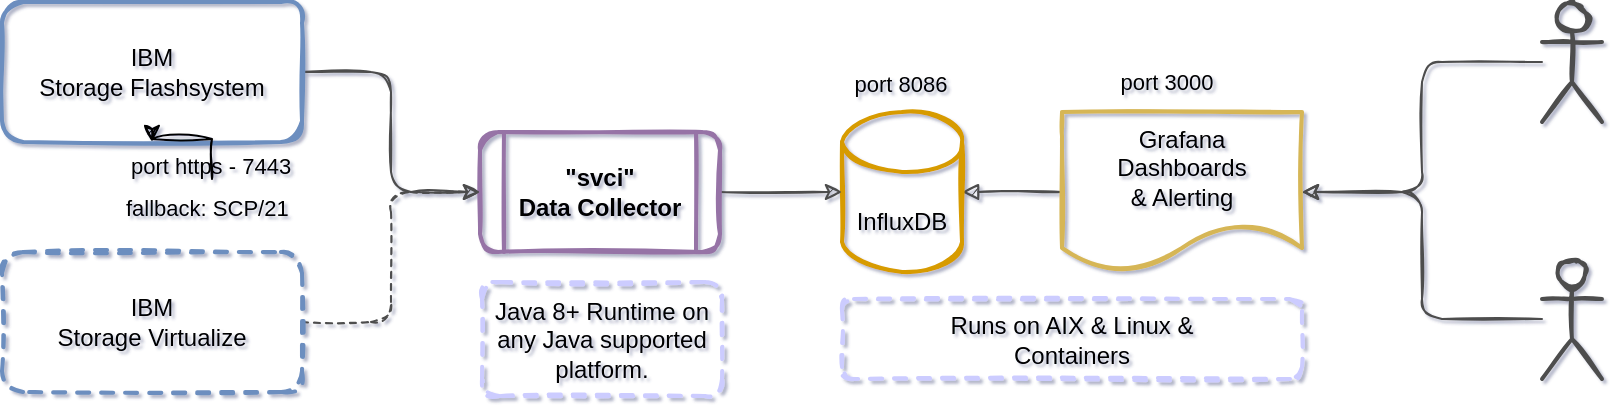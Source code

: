 <mxfile scale="1" border="15" version="24.6.1" type="device">
  <diagram id="a7nnNqAxPxhrp0sOKCIs" name="Page-1">
    <mxGraphModel dx="1114" dy="1027" grid="1" gridSize="10" guides="1" tooltips="1" connect="1" arrows="1" fold="1" page="1" pageScale="1" pageWidth="1169" pageHeight="827" background="#ffffff" math="0" shadow="1">
      <root>
        <mxCell id="0" />
        <mxCell id="1" parent="0" />
        <mxCell id="eK-2ea2avwDUNnB4NnFu-4" style="edgeStyle=orthogonalEdgeStyle;rounded=1;orthogonalLoop=1;jettySize=auto;html=1;sketch=1;endArrow=none;endFill=0;startArrow=block;startFill=1;strokeWidth=1;strokeColor=#4D4D4D;" parent="1" source="eK-2ea2avwDUNnB4NnFu-1" target="eK-2ea2avwDUNnB4NnFu-3" edge="1">
          <mxGeometry relative="1" as="geometry" />
        </mxCell>
        <mxCell id="eK-2ea2avwDUNnB4NnFu-1" value="&lt;font color=&quot;#000000&quot;&gt;&lt;br&gt;&lt;br&gt;InfluxDB&lt;br&gt;&lt;/font&gt;" style="shape=cylinder2;whiteSpace=wrap;html=1;boundedLbl=1;backgroundOutline=1;size=15;fillColor=none;strokeColor=#d79b00;sketch=1;strokeWidth=2;" parent="1" vertex="1">
          <mxGeometry x="460" y="75" width="60" height="80" as="geometry" />
        </mxCell>
        <mxCell id="eK-2ea2avwDUNnB4NnFu-5" style="edgeStyle=orthogonalEdgeStyle;rounded=1;orthogonalLoop=1;jettySize=auto;html=1;sketch=1;strokeWidth=1;strokeColor=#4D4D4D;" parent="1" source="eK-2ea2avwDUNnB4NnFu-2" target="eK-2ea2avwDUNnB4NnFu-1" edge="1">
          <mxGeometry relative="1" as="geometry" />
        </mxCell>
        <mxCell id="eK-2ea2avwDUNnB4NnFu-2" value="&lt;div&gt;&lt;b&gt;&lt;font style=&quot;&quot; color=&quot;#000000&quot;&gt;&quot;svci&quot;&lt;/font&gt;&lt;/b&gt;&lt;/div&gt;&lt;div&gt;&lt;b&gt;&lt;font style=&quot;&quot; color=&quot;#000000&quot;&gt;Data Collector&lt;/font&gt;&lt;/b&gt;&lt;/div&gt;" style="shape=process;whiteSpace=wrap;html=1;backgroundOutline=1;fillColor=none;strokeColor=#9673a6;sketch=1;shadow=0;glass=0;rounded=1;strokeWidth=2;" parent="1" vertex="1">
          <mxGeometry x="279" y="85" width="120" height="60" as="geometry" />
        </mxCell>
        <mxCell id="eK-2ea2avwDUNnB4NnFu-3" value="&lt;div&gt;&lt;font color=&quot;#000000&quot;&gt;Grafana&lt;/font&gt;&lt;/div&gt;&lt;div&gt;&lt;font color=&quot;#000000&quot;&gt;Dashboards&lt;/font&gt;&lt;/div&gt;&lt;div&gt;&lt;font color=&quot;#000000&quot;&gt;&amp;amp; Alerting&lt;/font&gt;&lt;br&gt;&lt;/div&gt;" style="shape=document;whiteSpace=wrap;html=1;boundedLbl=1;fillColor=none;strokeColor=#d6b656;sketch=1;strokeWidth=2;" parent="1" vertex="1">
          <mxGeometry x="570" y="75" width="120" height="80" as="geometry" />
        </mxCell>
        <mxCell id="eK-2ea2avwDUNnB4NnFu-7" style="edgeStyle=orthogonalEdgeStyle;rounded=1;orthogonalLoop=1;jettySize=auto;html=1;sketch=1;startArrow=none;startFill=0;endArrow=classic;endFill=1;strokeWidth=1;strokeColor=#4D4D4D;" parent="1" source="eK-2ea2avwDUNnB4NnFu-6" target="eK-2ea2avwDUNnB4NnFu-2" edge="1">
          <mxGeometry relative="1" as="geometry" />
        </mxCell>
        <mxCell id="3" value="&lt;span style=&quot;&quot;&gt;port https - 7443&lt;/span&gt;" style="edgeLabel;html=1;align=center;verticalAlign=middle;resizable=0;points=[];labelBackgroundColor=none;fontColor=#000000;" parent="eK-2ea2avwDUNnB4NnFu-7" vertex="1" connectable="0">
          <mxGeometry x="-0.463" y="-3" relative="1" as="geometry">
            <mxPoint x="-86" y="44" as="offset" />
          </mxGeometry>
        </mxCell>
        <mxCell id="eK-2ea2avwDUNnB4NnFu-6" value="&lt;div&gt;&lt;font color=&quot;#000000&quot;&gt;IBM&lt;br&gt;&lt;/font&gt;&lt;/div&gt;&lt;div&gt;&lt;font color=&quot;#000000&quot;&gt;Storage Flashsystem&lt;/font&gt;&lt;/div&gt;" style="rounded=1;whiteSpace=wrap;html=1;fillColor=none;strokeColor=#6c8ebf;sketch=1;strokeWidth=2;" parent="1" vertex="1">
          <mxGeometry x="40" y="20" width="150" height="70" as="geometry" />
        </mxCell>
        <mxCell id="eK-2ea2avwDUNnB4NnFu-9" style="edgeStyle=orthogonalEdgeStyle;rounded=1;orthogonalLoop=1;jettySize=auto;html=1;dashed=1;sketch=1;startArrow=none;startFill=0;endArrow=classic;endFill=1;strokeWidth=1;strokeColor=#4D4D4D;" parent="1" source="eK-2ea2avwDUNnB4NnFu-8" target="eK-2ea2avwDUNnB4NnFu-2" edge="1">
          <mxGeometry relative="1" as="geometry" />
        </mxCell>
        <mxCell id="eK-2ea2avwDUNnB4NnFu-8" value="&lt;div&gt;&lt;font color=&quot;#000000&quot;&gt;IBM&lt;/font&gt;&lt;/div&gt;&lt;div&gt;&lt;font color=&quot;#000000&quot;&gt;Storage Virtualize&lt;/font&gt;&lt;/div&gt;" style="rounded=1;whiteSpace=wrap;html=1;strokeColor=#6c8ebf;dashed=1;fillColor=none;sketch=1;strokeWidth=2;" parent="1" vertex="1">
          <mxGeometry x="40" y="145" width="150" height="70" as="geometry" />
        </mxCell>
        <mxCell id="il_gvp9eyNAKFmqyvHfq-2" value="&lt;font color=&quot;#000000&quot;&gt;Runs on AIX &amp;amp; Linux &amp;amp;&lt;br&gt;Containers&lt;/font&gt;" style="rounded=1;whiteSpace=wrap;html=1;dashed=1;fillColor=none;gradientColor=none;sketch=1;strokeWidth=2;strokeColor=#CCCCFF;" parent="1" vertex="1">
          <mxGeometry x="460" y="168.5" width="230" height="40" as="geometry" />
        </mxCell>
        <mxCell id="il_gvp9eyNAKFmqyvHfq-3" value="&lt;div&gt;&lt;font color=&quot;#000000&quot;&gt;Java 8+ Runtime on&lt;br&gt;&lt;/font&gt;&lt;/div&gt;&lt;div&gt;&lt;font color=&quot;#000000&quot;&gt;any Java supported platform.&lt;/font&gt;&lt;/div&gt;" style="rounded=1;whiteSpace=wrap;html=1;dashed=1;fillColor=none;gradientColor=none;sketch=1;fontColor=#F0F0F0;strokeColor=#CCCCFF;strokeWidth=2;" parent="1" vertex="1">
          <mxGeometry x="280" y="160" width="120" height="57" as="geometry" />
        </mxCell>
        <mxCell id="4" value="&lt;font style=&quot;&quot;&gt;port 8086&lt;/font&gt;" style="edgeLabel;html=1;align=center;verticalAlign=middle;resizable=0;points=[];labelBackgroundColor=none;fontColor=#000000;" parent="1" vertex="1" connectable="0">
          <mxGeometry x="486" y="44" as="geometry">
            <mxPoint x="3" y="17" as="offset" />
          </mxGeometry>
        </mxCell>
        <mxCell id="5" value="&lt;span style=&quot;&quot;&gt;&lt;font&gt;port 3000&lt;/font&gt;&lt;/span&gt;" style="edgeLabel;html=1;align=center;verticalAlign=middle;resizable=0;points=[];labelBackgroundColor=none;fontColor=#000000;" parent="1" vertex="1" connectable="0">
          <mxGeometry x="500" y="76" as="geometry">
            <mxPoint x="122" y="-16" as="offset" />
          </mxGeometry>
        </mxCell>
        <mxCell id="8" style="edgeStyle=orthogonalEdgeStyle;rounded=1;orthogonalLoop=1;jettySize=auto;html=1;startArrow=none;startFill=0;endArrow=classic;endFill=1;sketch=1;strokeWidth=1;strokeColor=#4D4D4D;" parent="1" source="7" target="eK-2ea2avwDUNnB4NnFu-3" edge="1">
          <mxGeometry relative="1" as="geometry" />
        </mxCell>
        <mxCell id="7" value="" style="shape=umlActor;verticalLabelPosition=bottom;verticalAlign=top;html=1;outlineConnect=0;sketch=1;fillColor=none;strokeColor=#4D4D4D;strokeWidth=2;" parent="1" vertex="1">
          <mxGeometry x="810" y="148.5" width="30" height="60" as="geometry" />
        </mxCell>
        <mxCell id="HuDfst_B4G-cJXnaIiwU-9" style="edgeStyle=orthogonalEdgeStyle;rounded=1;orthogonalLoop=1;jettySize=auto;html=1;sketch=1;strokeWidth=1;strokeColor=#4D4D4D;" parent="1" source="HuDfst_B4G-cJXnaIiwU-8" target="eK-2ea2avwDUNnB4NnFu-3" edge="1">
          <mxGeometry relative="1" as="geometry" />
        </mxCell>
        <mxCell id="HuDfst_B4G-cJXnaIiwU-8" value="" style="shape=umlActor;verticalLabelPosition=bottom;verticalAlign=top;html=1;outlineConnect=0;sketch=1;fillColor=none;strokeColor=#4D4D4D;strokeWidth=2;" parent="1" vertex="1">
          <mxGeometry x="810" y="20" width="30" height="60" as="geometry" />
        </mxCell>
        <mxCell id="Fod5M1HtHSboFqEvzYnd-9" value="" style="edgeStyle=orthogonalEdgeStyle;rounded=0;sketch=1;hachureGap=4;jiggle=2;curveFitting=1;orthogonalLoop=1;jettySize=auto;html=1;fontFamily=Architects Daughter;fontSource=https%3A%2F%2Ffonts.googleapis.com%2Fcss%3Ffamily%3DArchitects%2BDaughter;" edge="1" parent="1" source="9" target="eK-2ea2avwDUNnB4NnFu-6">
          <mxGeometry relative="1" as="geometry" />
        </mxCell>
        <mxCell id="9" value="&lt;div style=&quot;text-align: center;&quot;&gt;&lt;font&gt;&lt;span style=&quot;font-size: 11px;&quot;&gt;fallback: SCP/21&lt;/span&gt;&lt;/font&gt;&lt;/div&gt;" style="text;whiteSpace=wrap;html=1;labelBackgroundColor=none;fontColor=#000000;" parent="1" vertex="1">
          <mxGeometry x="100" y="108.5" width="90" height="40" as="geometry" />
        </mxCell>
      </root>
    </mxGraphModel>
  </diagram>
</mxfile>

